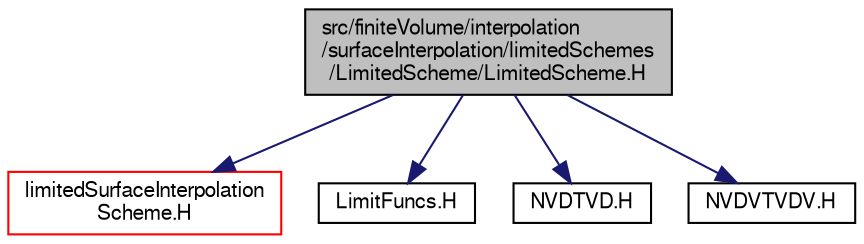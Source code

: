 digraph "src/finiteVolume/interpolation/surfaceInterpolation/limitedSchemes/LimitedScheme/LimitedScheme.H"
{
  bgcolor="transparent";
  edge [fontname="FreeSans",fontsize="10",labelfontname="FreeSans",labelfontsize="10"];
  node [fontname="FreeSans",fontsize="10",shape=record];
  Node0 [label="src/finiteVolume/interpolation\l/surfaceInterpolation/limitedSchemes\l/LimitedScheme/LimitedScheme.H",height=0.2,width=0.4,color="black", fillcolor="grey75", style="filled", fontcolor="black"];
  Node0 -> Node1 [color="midnightblue",fontsize="10",style="solid",fontname="FreeSans"];
  Node1 [label="limitedSurfaceInterpolation\lScheme.H",height=0.2,width=0.4,color="red",URL="$a03956.html"];
  Node0 -> Node81 [color="midnightblue",fontsize="10",style="solid",fontname="FreeSans"];
  Node81 [label="LimitFuncs.H",height=0.2,width=0.4,color="black",URL="$a03944.html"];
  Node0 -> Node82 [color="midnightblue",fontsize="10",style="solid",fontname="FreeSans"];
  Node82 [label="NVDTVD.H",height=0.2,width=0.4,color="black",URL="$a03947.html"];
  Node0 -> Node83 [color="midnightblue",fontsize="10",style="solid",fontname="FreeSans"];
  Node83 [label="NVDVTVDV.H",height=0.2,width=0.4,color="black",URL="$a03950.html"];
}
